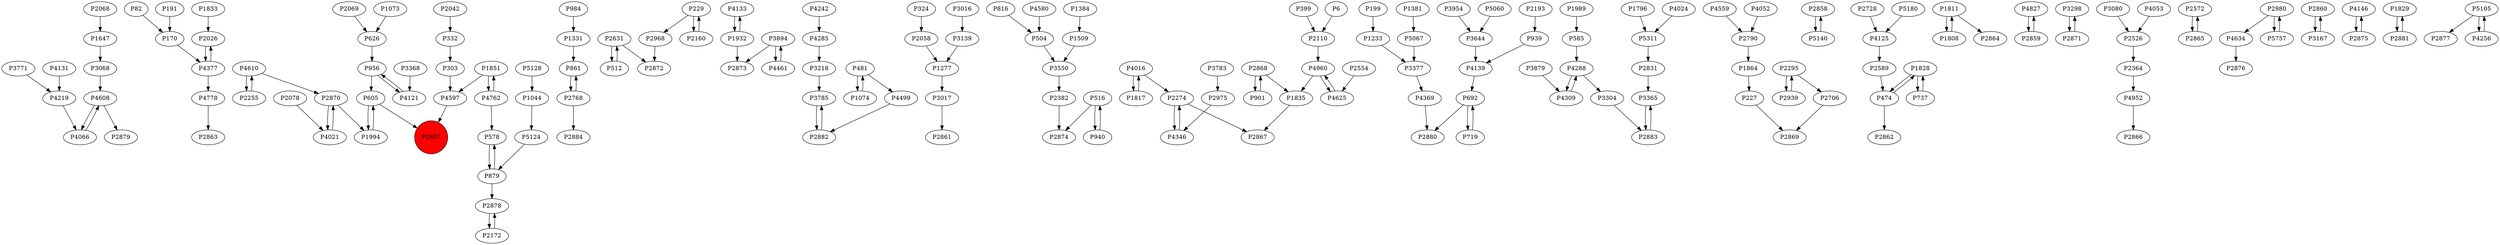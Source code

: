 digraph {
	P4608 -> P4066
	P2026 -> P4377
	P956 -> P605
	P861 -> P2768
	P2968 -> P2872
	P4133 -> P1932
	P4242 -> P4285
	P1277 -> P3017
	P2382 -> P2874
	P879 -> P578
	P512 -> P2631
	P399 -> P2110
	P1074 -> P481
	P2631 -> P2872
	P578 -> P879
	P939 -> P4139
	P3017 -> P2861
	P626 -> P956
	P692 -> P719
	P3218 -> P3785
	P3954 -> P3644
	P5311 -> P2831
	P4960 -> P1835
	P2706 -> P2869
	P303 -> P4597
	P1331 -> P861
	P1932 -> P2873
	P2554 -> P4625
	P2882 -> P3785
	P4288 -> P3304
	P2768 -> P861
	P3783 -> P2975
	P816 -> P504
	P2078 -> P4021
	P2878 -> P2172
	P2858 -> P5140
	P170 -> P4377
	P4559 -> P2790
	P516 -> P2874
	P2274 -> P4346
	P1828 -> P474
	P1811 -> P1808
	P1851 -> P4597
	P605 -> P1994
	P4827 -> P2859
	P2631 -> P512
	P4608 -> P2879
	P2975 -> P4346
	P3304 -> P2883
	P1233 -> P3377
	P2255 -> P4610
	P4139 -> P692
	P4625 -> P4960
	P1851 -> P4762
	P4778 -> P2863
	P3298 -> P2871
	P2868 -> P1835
	P2589 -> P474
	P504 -> P3550
	P3377 -> P4369
	P324 -> P2058
	P901 -> P2868
	P3368 -> P4121
	P3365 -> P2883
	P1828 -> P737
	P1381 -> P5067
	P3080 -> P2526
	P2728 -> P4125
	P4377 -> P2026
	P82 -> P170
	P2526 -> P2364
	P2110 -> P4960
	P4309 -> P4288
	P1811 -> P2864
	P2572 -> P2865
	P2871 -> P3298
	P4634 -> P2876
	P5067 -> P3377
	P4285 -> P3218
	P191 -> P170
	P2883 -> P3365
	P2939 -> P2295
	P2058 -> P1277
	P2860 -> P3167
	P481 -> P1074
	P4146 -> P2875
	P4219 -> P4066
	P2295 -> P2939
	P2068 -> P1647
	P4461 -> P3894
	P879 -> P2878
	P5128 -> P1044
	P940 -> P516
	P227 -> P2869
	P1796 -> P5311
	P481 -> P4499
	P3785 -> P2882
	P2069 -> P626
	P1384 -> P1509
	P2274 -> P2867
	P4762 -> P1851
	P4597 -> P2857
	P1829 -> P2881
	P2870 -> P1994
	P2042 -> P332
	P516 -> P940
	P2790 -> P1864
	P1932 -> P4133
	P332 -> P303
	P4762 -> P578
	P2172 -> P2878
	P3879 -> P4309
	P2193 -> P939
	P4066 -> P4608
	P737 -> P1828
	P199 -> P1233
	P3644 -> P4139
	P3771 -> P4219
	P2295 -> P2706
	P5124 -> P879
	P1817 -> P4016
	P229 -> P2968
	P719 -> P692
	P6 -> P2110
	P2980 -> P4634
	P4125 -> P2589
	P585 -> P4288
	P4377 -> P4778
	P4369 -> P2880
	P3068 -> P4608
	P4952 -> P2866
	P5060 -> P3644
	P2870 -> P4021
	P4960 -> P4625
	P4346 -> P2274
	P4288 -> P4309
	P4610 -> P2255
	P474 -> P1828
	P4499 -> P2882
	P4016 -> P1817
	P1994 -> P605
	P3550 -> P2382
	P605 -> P2857
	P229 -> P2160
	P1835 -> P2867
	P1044 -> P5124
	P474 -> P2862
	P5757 -> P2980
	P5105 -> P2877
	P3894 -> P4461
	P692 -> P2880
	P1509 -> P3550
	P2160 -> P229
	P4256 -> P5105
	P4580 -> P504
	P4053 -> P2526
	P956 -> P4121
	P2980 -> P5757
	P3139 -> P1277
	P2768 -> P2884
	P984 -> P1331
	P4131 -> P4219
	P5180 -> P4125
	P1808 -> P1811
	P1833 -> P2026
	P4052 -> P2790
	P2859 -> P4827
	P4021 -> P2870
	P4610 -> P2870
	P4121 -> P956
	P2868 -> P901
	P2881 -> P1829
	P1647 -> P3068
	P3894 -> P2873
	P1073 -> P626
	P2831 -> P3365
	P1989 -> P585
	P1864 -> P227
	P5105 -> P4256
	P5140 -> P2858
	P4024 -> P5311
	P4016 -> P2274
	P2865 -> P2572
	P2875 -> P4146
	P3167 -> P2860
	P2364 -> P4952
	P3016 -> P3139
	P2857 [shape=circle]
	P2857 [style=filled]
	P2857 [fillcolor=red]
}